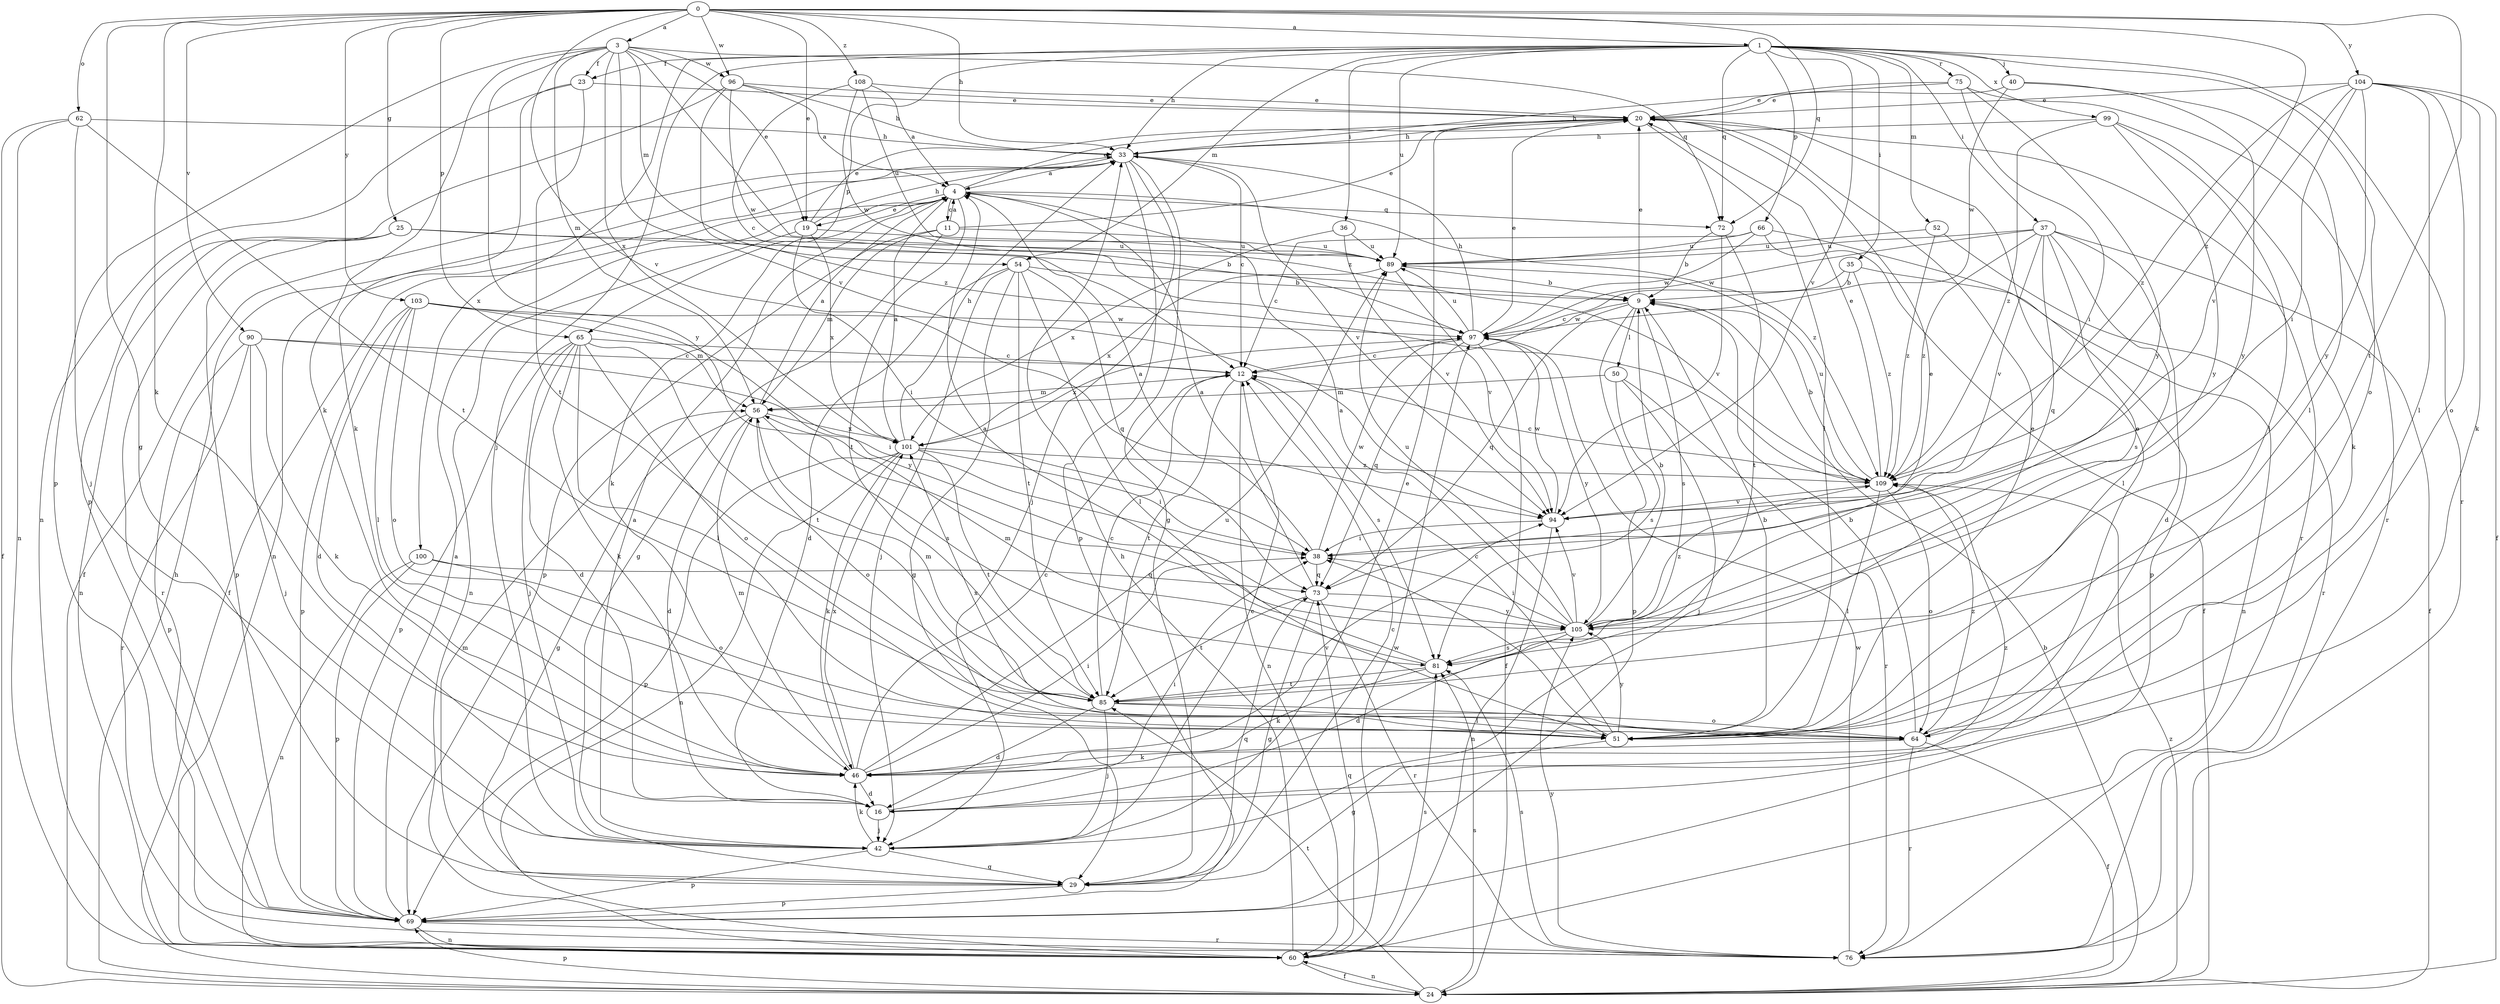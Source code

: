 strict digraph  {
0;
1;
3;
4;
9;
11;
12;
16;
19;
20;
23;
24;
25;
29;
33;
35;
36;
37;
38;
40;
42;
46;
50;
51;
52;
54;
56;
60;
62;
64;
65;
66;
69;
72;
73;
75;
76;
81;
85;
89;
90;
94;
96;
97;
99;
100;
101;
103;
104;
105;
108;
109;
0 -> 1  [label=a];
0 -> 3  [label=a];
0 -> 19  [label=e];
0 -> 25  [label=g];
0 -> 29  [label=g];
0 -> 33  [label=h];
0 -> 46  [label=k];
0 -> 62  [label=o];
0 -> 65  [label=p];
0 -> 72  [label=q];
0 -> 85  [label=t];
0 -> 90  [label=v];
0 -> 94  [label=v];
0 -> 96  [label=w];
0 -> 103  [label=y];
0 -> 104  [label=y];
0 -> 108  [label=z];
0 -> 109  [label=z];
1 -> 23  [label=f];
1 -> 33  [label=h];
1 -> 35  [label=i];
1 -> 36  [label=i];
1 -> 37  [label=i];
1 -> 40  [label=j];
1 -> 42  [label=j];
1 -> 52  [label=m];
1 -> 54  [label=m];
1 -> 64  [label=o];
1 -> 65  [label=p];
1 -> 66  [label=p];
1 -> 72  [label=q];
1 -> 75  [label=r];
1 -> 76  [label=r];
1 -> 89  [label=u];
1 -> 94  [label=v];
1 -> 99  [label=x];
1 -> 100  [label=x];
3 -> 19  [label=e];
3 -> 23  [label=f];
3 -> 46  [label=k];
3 -> 54  [label=m];
3 -> 56  [label=m];
3 -> 69  [label=p];
3 -> 72  [label=q];
3 -> 94  [label=v];
3 -> 96  [label=w];
3 -> 101  [label=x];
3 -> 105  [label=y];
3 -> 109  [label=z];
4 -> 11  [label=c];
4 -> 19  [label=e];
4 -> 20  [label=e];
4 -> 24  [label=f];
4 -> 46  [label=k];
4 -> 72  [label=q];
4 -> 85  [label=t];
4 -> 109  [label=z];
9 -> 20  [label=e];
9 -> 50  [label=l];
9 -> 69  [label=p];
9 -> 73  [label=q];
9 -> 81  [label=s];
9 -> 97  [label=w];
11 -> 4  [label=a];
11 -> 20  [label=e];
11 -> 29  [label=g];
11 -> 56  [label=m];
11 -> 69  [label=p];
11 -> 89  [label=u];
12 -> 56  [label=m];
12 -> 60  [label=n];
12 -> 81  [label=s];
12 -> 85  [label=t];
16 -> 38  [label=i];
16 -> 42  [label=j];
16 -> 109  [label=z];
19 -> 20  [label=e];
19 -> 33  [label=h];
19 -> 38  [label=i];
19 -> 60  [label=n];
19 -> 89  [label=u];
19 -> 101  [label=x];
20 -> 33  [label=h];
20 -> 51  [label=l];
20 -> 76  [label=r];
23 -> 20  [label=e];
23 -> 46  [label=k];
23 -> 60  [label=n];
23 -> 85  [label=t];
24 -> 9  [label=b];
24 -> 33  [label=h];
24 -> 60  [label=n];
24 -> 69  [label=p];
24 -> 81  [label=s];
24 -> 85  [label=t];
24 -> 109  [label=z];
25 -> 9  [label=b];
25 -> 60  [label=n];
25 -> 69  [label=p];
25 -> 76  [label=r];
25 -> 89  [label=u];
29 -> 12  [label=c];
29 -> 56  [label=m];
29 -> 69  [label=p];
29 -> 73  [label=q];
33 -> 4  [label=a];
33 -> 12  [label=c];
33 -> 24  [label=f];
33 -> 29  [label=g];
33 -> 42  [label=j];
33 -> 60  [label=n];
33 -> 69  [label=p];
33 -> 94  [label=v];
35 -> 9  [label=b];
35 -> 12  [label=c];
35 -> 60  [label=n];
35 -> 109  [label=z];
36 -> 89  [label=u];
36 -> 94  [label=v];
36 -> 101  [label=x];
37 -> 16  [label=d];
37 -> 24  [label=f];
37 -> 51  [label=l];
37 -> 73  [label=q];
37 -> 81  [label=s];
37 -> 89  [label=u];
37 -> 94  [label=v];
37 -> 97  [label=w];
37 -> 109  [label=z];
38 -> 4  [label=a];
38 -> 73  [label=q];
38 -> 97  [label=w];
40 -> 20  [label=e];
40 -> 51  [label=l];
40 -> 97  [label=w];
40 -> 105  [label=y];
42 -> 4  [label=a];
42 -> 12  [label=c];
42 -> 20  [label=e];
42 -> 29  [label=g];
42 -> 46  [label=k];
42 -> 69  [label=p];
46 -> 12  [label=c];
46 -> 16  [label=d];
46 -> 38  [label=i];
46 -> 56  [label=m];
46 -> 89  [label=u];
46 -> 94  [label=v];
46 -> 101  [label=x];
50 -> 42  [label=j];
50 -> 56  [label=m];
50 -> 76  [label=r];
50 -> 81  [label=s];
51 -> 9  [label=b];
51 -> 12  [label=c];
51 -> 20  [label=e];
51 -> 29  [label=g];
51 -> 38  [label=i];
51 -> 101  [label=x];
51 -> 105  [label=y];
52 -> 76  [label=r];
52 -> 89  [label=u];
52 -> 109  [label=z];
54 -> 9  [label=b];
54 -> 16  [label=d];
54 -> 29  [label=g];
54 -> 42  [label=j];
54 -> 51  [label=l];
54 -> 73  [label=q];
54 -> 85  [label=t];
56 -> 4  [label=a];
56 -> 16  [label=d];
56 -> 29  [label=g];
56 -> 64  [label=o];
56 -> 81  [label=s];
56 -> 101  [label=x];
60 -> 24  [label=f];
60 -> 33  [label=h];
60 -> 73  [label=q];
60 -> 81  [label=s];
60 -> 97  [label=w];
62 -> 24  [label=f];
62 -> 33  [label=h];
62 -> 42  [label=j];
62 -> 60  [label=n];
62 -> 85  [label=t];
64 -> 9  [label=b];
64 -> 20  [label=e];
64 -> 24  [label=f];
64 -> 46  [label=k];
64 -> 76  [label=r];
64 -> 109  [label=z];
65 -> 12  [label=c];
65 -> 16  [label=d];
65 -> 42  [label=j];
65 -> 46  [label=k];
65 -> 51  [label=l];
65 -> 64  [label=o];
65 -> 69  [label=p];
65 -> 85  [label=t];
66 -> 12  [label=c];
66 -> 24  [label=f];
66 -> 69  [label=p];
66 -> 89  [label=u];
66 -> 97  [label=w];
69 -> 4  [label=a];
69 -> 60  [label=n];
69 -> 76  [label=r];
72 -> 9  [label=b];
72 -> 85  [label=t];
72 -> 94  [label=v];
73 -> 4  [label=a];
73 -> 29  [label=g];
73 -> 76  [label=r];
73 -> 85  [label=t];
73 -> 105  [label=y];
75 -> 20  [label=e];
75 -> 33  [label=h];
75 -> 38  [label=i];
75 -> 76  [label=r];
75 -> 105  [label=y];
76 -> 81  [label=s];
76 -> 97  [label=w];
76 -> 105  [label=y];
81 -> 4  [label=a];
81 -> 46  [label=k];
81 -> 56  [label=m];
81 -> 85  [label=t];
85 -> 12  [label=c];
85 -> 16  [label=d];
85 -> 42  [label=j];
85 -> 51  [label=l];
85 -> 56  [label=m];
85 -> 64  [label=o];
89 -> 9  [label=b];
89 -> 94  [label=v];
89 -> 101  [label=x];
90 -> 12  [label=c];
90 -> 38  [label=i];
90 -> 42  [label=j];
90 -> 46  [label=k];
90 -> 69  [label=p];
90 -> 76  [label=r];
94 -> 38  [label=i];
94 -> 60  [label=n];
94 -> 97  [label=w];
96 -> 4  [label=a];
96 -> 20  [label=e];
96 -> 33  [label=h];
96 -> 69  [label=p];
96 -> 97  [label=w];
96 -> 109  [label=z];
97 -> 12  [label=c];
97 -> 20  [label=e];
97 -> 24  [label=f];
97 -> 33  [label=h];
97 -> 73  [label=q];
97 -> 89  [label=u];
97 -> 101  [label=x];
97 -> 105  [label=y];
99 -> 33  [label=h];
99 -> 46  [label=k];
99 -> 51  [label=l];
99 -> 105  [label=y];
99 -> 109  [label=z];
100 -> 60  [label=n];
100 -> 64  [label=o];
100 -> 69  [label=p];
100 -> 73  [label=q];
101 -> 4  [label=a];
101 -> 33  [label=h];
101 -> 38  [label=i];
101 -> 46  [label=k];
101 -> 60  [label=n];
101 -> 69  [label=p];
101 -> 85  [label=t];
101 -> 109  [label=z];
103 -> 16  [label=d];
103 -> 51  [label=l];
103 -> 56  [label=m];
103 -> 64  [label=o];
103 -> 69  [label=p];
103 -> 97  [label=w];
103 -> 105  [label=y];
104 -> 20  [label=e];
104 -> 24  [label=f];
104 -> 38  [label=i];
104 -> 46  [label=k];
104 -> 51  [label=l];
104 -> 64  [label=o];
104 -> 94  [label=v];
104 -> 105  [label=y];
104 -> 109  [label=z];
105 -> 4  [label=a];
105 -> 9  [label=b];
105 -> 16  [label=d];
105 -> 20  [label=e];
105 -> 38  [label=i];
105 -> 81  [label=s];
105 -> 89  [label=u];
105 -> 94  [label=v];
105 -> 109  [label=z];
108 -> 4  [label=a];
108 -> 12  [label=c];
108 -> 20  [label=e];
108 -> 89  [label=u];
108 -> 97  [label=w];
109 -> 9  [label=b];
109 -> 12  [label=c];
109 -> 20  [label=e];
109 -> 51  [label=l];
109 -> 64  [label=o];
109 -> 89  [label=u];
109 -> 94  [label=v];
}
